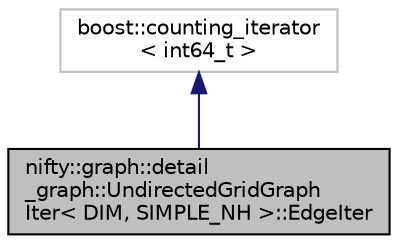 digraph "nifty::graph::detail_graph::UndirectedGridGraphIter&lt; DIM, SIMPLE_NH &gt;::EdgeIter"
{
  edge [fontname="Helvetica",fontsize="10",labelfontname="Helvetica",labelfontsize="10"];
  node [fontname="Helvetica",fontsize="10",shape=record];
  Node1 [label="nifty::graph::detail\l_graph::UndirectedGridGraph\lIter\< DIM, SIMPLE_NH \>::EdgeIter",height=0.2,width=0.4,color="black", fillcolor="grey75", style="filled", fontcolor="black"];
  Node2 -> Node1 [dir="back",color="midnightblue",fontsize="10",style="solid"];
  Node2 [label="boost::counting_iterator\l\< int64_t \>",height=0.2,width=0.4,color="grey75", fillcolor="white", style="filled"];
}
